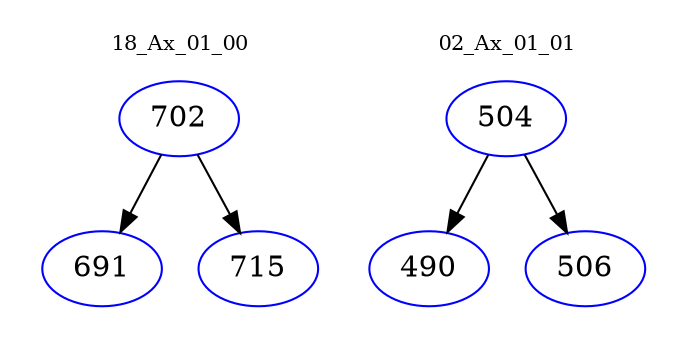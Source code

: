 digraph{
subgraph cluster_0 {
color = white
label = "18_Ax_01_00";
fontsize=10;
T0_702 [label="702", color="blue"]
T0_702 -> T0_691 [color="black"]
T0_691 [label="691", color="blue"]
T0_702 -> T0_715 [color="black"]
T0_715 [label="715", color="blue"]
}
subgraph cluster_1 {
color = white
label = "02_Ax_01_01";
fontsize=10;
T1_504 [label="504", color="blue"]
T1_504 -> T1_490 [color="black"]
T1_490 [label="490", color="blue"]
T1_504 -> T1_506 [color="black"]
T1_506 [label="506", color="blue"]
}
}

